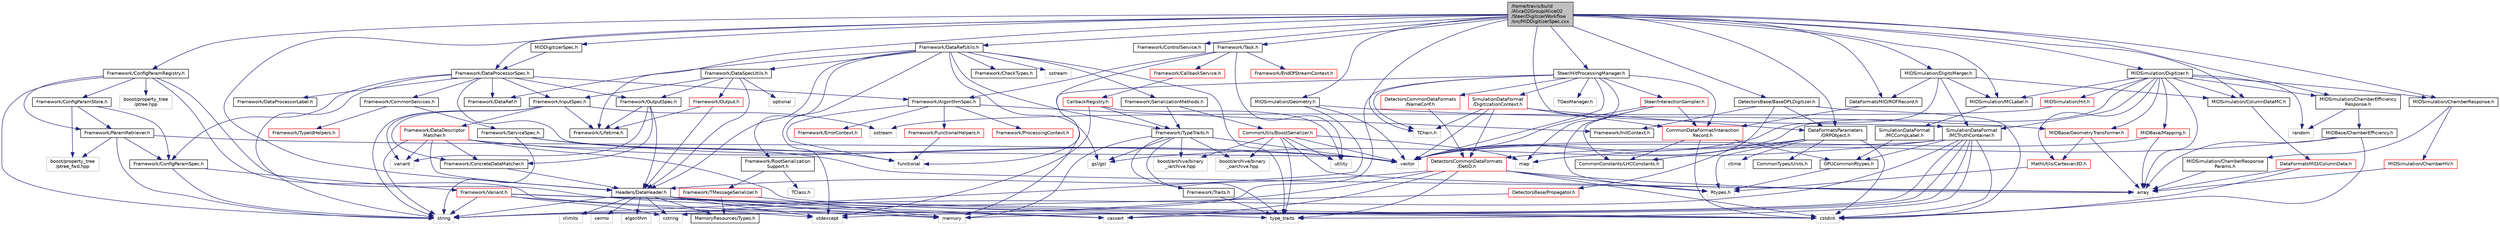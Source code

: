 digraph "/home/travis/build/AliceO2Group/AliceO2/Steer/DigitizerWorkflow/src/MIDDigitizerSpec.cxx"
{
 // INTERACTIVE_SVG=YES
  bgcolor="transparent";
  edge [fontname="Helvetica",fontsize="10",labelfontname="Helvetica",labelfontsize="10"];
  node [fontname="Helvetica",fontsize="10",shape=record];
  Node0 [label="/home/travis/build\l/AliceO2Group/AliceO2\l/Steer/DigitizerWorkflow\l/src/MIDDigitizerSpec.cxx",height=0.2,width=0.4,color="black", fillcolor="grey75", style="filled", fontcolor="black"];
  Node0 -> Node1 [color="midnightblue",fontsize="10",style="solid",fontname="Helvetica"];
  Node1 [label="MIDDigitizerSpec.h",height=0.2,width=0.4,color="black",URL="$d5/d91/MIDDigitizerSpec_8h.html"];
  Node1 -> Node2 [color="midnightblue",fontsize="10",style="solid",fontname="Helvetica"];
  Node2 [label="Framework/DataProcessorSpec.h",height=0.2,width=0.4,color="black",URL="$d0/df4/DataProcessorSpec_8h.html"];
  Node2 -> Node3 [color="midnightblue",fontsize="10",style="solid",fontname="Helvetica"];
  Node3 [label="Framework/AlgorithmSpec.h",height=0.2,width=0.4,color="black",URL="$d0/d14/AlgorithmSpec_8h.html"];
  Node3 -> Node4 [color="midnightblue",fontsize="10",style="solid",fontname="Helvetica"];
  Node4 [label="Framework/ProcessingContext.h",height=0.2,width=0.4,color="red",URL="$de/d6a/ProcessingContext_8h.html"];
  Node3 -> Node108 [color="midnightblue",fontsize="10",style="solid",fontname="Helvetica"];
  Node108 [label="Framework/ErrorContext.h",height=0.2,width=0.4,color="red",URL="$d7/dad/ErrorContext_8h.html"];
  Node3 -> Node109 [color="midnightblue",fontsize="10",style="solid",fontname="Helvetica"];
  Node109 [label="Framework/InitContext.h",height=0.2,width=0.4,color="black",URL="$d4/d2b/InitContext_8h.html"];
  Node3 -> Node110 [color="midnightblue",fontsize="10",style="solid",fontname="Helvetica"];
  Node110 [label="Framework/FunctionalHelpers.h",height=0.2,width=0.4,color="red",URL="$de/d9b/FunctionalHelpers_8h.html"];
  Node110 -> Node83 [color="midnightblue",fontsize="10",style="solid",fontname="Helvetica"];
  Node83 [label="functional",height=0.2,width=0.4,color="grey75"];
  Node3 -> Node83 [color="midnightblue",fontsize="10",style="solid",fontname="Helvetica"];
  Node2 -> Node112 [color="midnightblue",fontsize="10",style="solid",fontname="Helvetica"];
  Node112 [label="Framework/ConfigParamSpec.h",height=0.2,width=0.4,color="black",URL="$d0/d1c/ConfigParamSpec_8h.html"];
  Node112 -> Node113 [color="midnightblue",fontsize="10",style="solid",fontname="Helvetica"];
  Node113 [label="Framework/Variant.h",height=0.2,width=0.4,color="red",URL="$de/d56/Variant_8h.html"];
  Node113 -> Node23 [color="midnightblue",fontsize="10",style="solid",fontname="Helvetica"];
  Node23 [label="type_traits",height=0.2,width=0.4,color="grey75"];
  Node113 -> Node48 [color="midnightblue",fontsize="10",style="solid",fontname="Helvetica"];
  Node48 [label="cstring",height=0.2,width=0.4,color="grey75"];
  Node113 -> Node46 [color="midnightblue",fontsize="10",style="solid",fontname="Helvetica"];
  Node46 [label="cstdint",height=0.2,width=0.4,color="grey75"];
  Node113 -> Node50 [color="midnightblue",fontsize="10",style="solid",fontname="Helvetica"];
  Node50 [label="stdexcept",height=0.2,width=0.4,color="grey75"];
  Node113 -> Node51 [color="midnightblue",fontsize="10",style="solid",fontname="Helvetica"];
  Node51 [label="string",height=0.2,width=0.4,color="grey75"];
  Node112 -> Node51 [color="midnightblue",fontsize="10",style="solid",fontname="Helvetica"];
  Node2 -> Node116 [color="midnightblue",fontsize="10",style="solid",fontname="Helvetica"];
  Node116 [label="Framework/DataProcessorLabel.h",height=0.2,width=0.4,color="black",URL="$d1/df2/DataProcessorLabel_8h.html"];
  Node2 -> Node6 [color="midnightblue",fontsize="10",style="solid",fontname="Helvetica"];
  Node6 [label="Framework/DataRef.h",height=0.2,width=0.4,color="black",URL="$d5/dfb/DataRef_8h.html"];
  Node2 -> Node57 [color="midnightblue",fontsize="10",style="solid",fontname="Helvetica"];
  Node57 [label="Framework/InputSpec.h",height=0.2,width=0.4,color="black",URL="$d5/d3f/InputSpec_8h.html"];
  Node57 -> Node54 [color="midnightblue",fontsize="10",style="solid",fontname="Helvetica"];
  Node54 [label="Framework/Lifetime.h",height=0.2,width=0.4,color="black",URL="$dc/dca/Lifetime_8h.html"];
  Node57 -> Node55 [color="midnightblue",fontsize="10",style="solid",fontname="Helvetica"];
  Node55 [label="Framework/ConcreteDataMatcher.h",height=0.2,width=0.4,color="black",URL="$d0/d1b/ConcreteDataMatcher_8h.html"];
  Node55 -> Node45 [color="midnightblue",fontsize="10",style="solid",fontname="Helvetica"];
  Node45 [label="Headers/DataHeader.h",height=0.2,width=0.4,color="black",URL="$dc/dcd/DataHeader_8h.html"];
  Node45 -> Node46 [color="midnightblue",fontsize="10",style="solid",fontname="Helvetica"];
  Node45 -> Node17 [color="midnightblue",fontsize="10",style="solid",fontname="Helvetica"];
  Node17 [label="memory",height=0.2,width=0.4,color="grey75"];
  Node45 -> Node47 [color="midnightblue",fontsize="10",style="solid",fontname="Helvetica"];
  Node47 [label="cassert",height=0.2,width=0.4,color="grey75"];
  Node45 -> Node48 [color="midnightblue",fontsize="10",style="solid",fontname="Helvetica"];
  Node45 -> Node49 [color="midnightblue",fontsize="10",style="solid",fontname="Helvetica"];
  Node49 [label="algorithm",height=0.2,width=0.4,color="grey75"];
  Node45 -> Node50 [color="midnightblue",fontsize="10",style="solid",fontname="Helvetica"];
  Node45 -> Node51 [color="midnightblue",fontsize="10",style="solid",fontname="Helvetica"];
  Node45 -> Node52 [color="midnightblue",fontsize="10",style="solid",fontname="Helvetica"];
  Node52 [label="climits",height=0.2,width=0.4,color="grey75"];
  Node45 -> Node19 [color="midnightblue",fontsize="10",style="solid",fontname="Helvetica"];
  Node19 [label="MemoryResources/Types.h",height=0.2,width=0.4,color="black",URL="$d7/df8/Types_8h.html"];
  Node45 -> Node53 [color="midnightblue",fontsize="10",style="solid",fontname="Helvetica"];
  Node53 [label="cerrno",height=0.2,width=0.4,color="grey75"];
  Node57 -> Node58 [color="midnightblue",fontsize="10",style="solid",fontname="Helvetica"];
  Node58 [label="Framework/DataDescriptor\lMatcher.h",height=0.2,width=0.4,color="red",URL="$d3/da3/DataDescriptorMatcher_8h.html"];
  Node58 -> Node55 [color="midnightblue",fontsize="10",style="solid",fontname="Helvetica"];
  Node58 -> Node45 [color="midnightblue",fontsize="10",style="solid",fontname="Helvetica"];
  Node58 -> Node31 [color="midnightblue",fontsize="10",style="solid",fontname="Helvetica"];
  Node31 [label="array",height=0.2,width=0.4,color="grey75"];
  Node58 -> Node46 [color="midnightblue",fontsize="10",style="solid",fontname="Helvetica"];
  Node58 -> Node51 [color="midnightblue",fontsize="10",style="solid",fontname="Helvetica"];
  Node58 -> Node56 [color="midnightblue",fontsize="10",style="solid",fontname="Helvetica"];
  Node56 [label="variant",height=0.2,width=0.4,color="grey75"];
  Node58 -> Node24 [color="midnightblue",fontsize="10",style="solid",fontname="Helvetica"];
  Node24 [label="vector",height=0.2,width=0.4,color="grey75"];
  Node57 -> Node51 [color="midnightblue",fontsize="10",style="solid",fontname="Helvetica"];
  Node57 -> Node75 [color="midnightblue",fontsize="10",style="solid",fontname="Helvetica"];
  Node75 [label="ostream",height=0.2,width=0.4,color="grey75"];
  Node57 -> Node56 [color="midnightblue",fontsize="10",style="solid",fontname="Helvetica"];
  Node2 -> Node44 [color="midnightblue",fontsize="10",style="solid",fontname="Helvetica"];
  Node44 [label="Framework/OutputSpec.h",height=0.2,width=0.4,color="black",URL="$db/d2d/OutputSpec_8h.html"];
  Node44 -> Node45 [color="midnightblue",fontsize="10",style="solid",fontname="Helvetica"];
  Node44 -> Node54 [color="midnightblue",fontsize="10",style="solid",fontname="Helvetica"];
  Node44 -> Node55 [color="midnightblue",fontsize="10",style="solid",fontname="Helvetica"];
  Node44 -> Node56 [color="midnightblue",fontsize="10",style="solid",fontname="Helvetica"];
  Node2 -> Node117 [color="midnightblue",fontsize="10",style="solid",fontname="Helvetica"];
  Node117 [label="Framework/CommonServices.h",height=0.2,width=0.4,color="black",URL="$d8/d02/CommonServices_8h.html"];
  Node117 -> Node118 [color="midnightblue",fontsize="10",style="solid",fontname="Helvetica"];
  Node118 [label="Framework/ServiceSpec.h",height=0.2,width=0.4,color="black",URL="$d4/d61/ServiceSpec_8h.html"];
  Node118 -> Node83 [color="midnightblue",fontsize="10",style="solid",fontname="Helvetica"];
  Node118 -> Node51 [color="midnightblue",fontsize="10",style="solid",fontname="Helvetica"];
  Node118 -> Node24 [color="midnightblue",fontsize="10",style="solid",fontname="Helvetica"];
  Node117 -> Node104 [color="midnightblue",fontsize="10",style="solid",fontname="Helvetica"];
  Node104 [label="Framework/TypeIdHelpers.h",height=0.2,width=0.4,color="red",URL="$d2/d9a/TypeIdHelpers_8h.html"];
  Node2 -> Node51 [color="midnightblue",fontsize="10",style="solid",fontname="Helvetica"];
  Node2 -> Node24 [color="midnightblue",fontsize="10",style="solid",fontname="Helvetica"];
  Node0 -> Node119 [color="midnightblue",fontsize="10",style="solid",fontname="Helvetica"];
  Node119 [label="TChain.h",height=0.2,width=0.4,color="grey75"];
  Node0 -> Node120 [color="midnightblue",fontsize="10",style="solid",fontname="Helvetica"];
  Node120 [label="Framework/ConfigParamRegistry.h",height=0.2,width=0.4,color="black",URL="$de/dc6/ConfigParamRegistry_8h.html"];
  Node120 -> Node121 [color="midnightblue",fontsize="10",style="solid",fontname="Helvetica"];
  Node121 [label="Framework/ParamRetriever.h",height=0.2,width=0.4,color="black",URL="$df/d72/ParamRetriever_8h.html"];
  Node121 -> Node112 [color="midnightblue",fontsize="10",style="solid",fontname="Helvetica"];
  Node121 -> Node122 [color="midnightblue",fontsize="10",style="solid",fontname="Helvetica"];
  Node122 [label="boost/property_tree\l/ptree_fwd.hpp",height=0.2,width=0.4,color="grey75"];
  Node121 -> Node51 [color="midnightblue",fontsize="10",style="solid",fontname="Helvetica"];
  Node121 -> Node24 [color="midnightblue",fontsize="10",style="solid",fontname="Helvetica"];
  Node120 -> Node123 [color="midnightblue",fontsize="10",style="solid",fontname="Helvetica"];
  Node123 [label="Framework/ConfigParamStore.h",height=0.2,width=0.4,color="black",URL="$dd/daf/ConfigParamStore_8h.html"];
  Node123 -> Node121 [color="midnightblue",fontsize="10",style="solid",fontname="Helvetica"];
  Node123 -> Node112 [color="midnightblue",fontsize="10",style="solid",fontname="Helvetica"];
  Node123 -> Node122 [color="midnightblue",fontsize="10",style="solid",fontname="Helvetica"];
  Node120 -> Node124 [color="midnightblue",fontsize="10",style="solid",fontname="Helvetica"];
  Node124 [label="boost/property_tree\l/ptree.hpp",height=0.2,width=0.4,color="grey75"];
  Node120 -> Node17 [color="midnightblue",fontsize="10",style="solid",fontname="Helvetica"];
  Node120 -> Node51 [color="midnightblue",fontsize="10",style="solid",fontname="Helvetica"];
  Node120 -> Node47 [color="midnightblue",fontsize="10",style="solid",fontname="Helvetica"];
  Node0 -> Node125 [color="midnightblue",fontsize="10",style="solid",fontname="Helvetica"];
  Node125 [label="Framework/ControlService.h",height=0.2,width=0.4,color="black",URL="$d2/d43/ControlService_8h.html"];
  Node0 -> Node2 [color="midnightblue",fontsize="10",style="solid",fontname="Helvetica"];
  Node0 -> Node7 [color="midnightblue",fontsize="10",style="solid",fontname="Helvetica"];
  Node7 [label="Framework/DataRefUtils.h",height=0.2,width=0.4,color="black",URL="$d5/db8/DataRefUtils_8h.html"];
  Node7 -> Node6 [color="midnightblue",fontsize="10",style="solid",fontname="Helvetica"];
  Node7 -> Node8 [color="midnightblue",fontsize="10",style="solid",fontname="Helvetica"];
  Node8 [label="Framework/RootSerialization\lSupport.h",height=0.2,width=0.4,color="black",URL="$db/dff/RootSerializationSupport_8h.html"];
  Node8 -> Node9 [color="midnightblue",fontsize="10",style="solid",fontname="Helvetica"];
  Node9 [label="Framework/TMessageSerializer.h",height=0.2,width=0.4,color="red",URL="$d8/d3c/TMessageSerializer_8h.html"];
  Node9 -> Node17 [color="midnightblue",fontsize="10",style="solid",fontname="Helvetica"];
  Node9 -> Node19 [color="midnightblue",fontsize="10",style="solid",fontname="Helvetica"];
  Node8 -> Node20 [color="midnightblue",fontsize="10",style="solid",fontname="Helvetica"];
  Node20 [label="TClass.h",height=0.2,width=0.4,color="grey75"];
  Node7 -> Node21 [color="midnightblue",fontsize="10",style="solid",fontname="Helvetica"];
  Node21 [label="Framework/SerializationMethods.h",height=0.2,width=0.4,color="black",URL="$d1/d53/SerializationMethods_8h.html",tooltip="Type wrappers for enfording a specific serialization method. "];
  Node21 -> Node22 [color="midnightblue",fontsize="10",style="solid",fontname="Helvetica"];
  Node22 [label="Framework/TypeTraits.h",height=0.2,width=0.4,color="black",URL="$d0/d95/TypeTraits_8h.html"];
  Node22 -> Node23 [color="midnightblue",fontsize="10",style="solid",fontname="Helvetica"];
  Node22 -> Node24 [color="midnightblue",fontsize="10",style="solid",fontname="Helvetica"];
  Node22 -> Node17 [color="midnightblue",fontsize="10",style="solid",fontname="Helvetica"];
  Node22 -> Node25 [color="midnightblue",fontsize="10",style="solid",fontname="Helvetica"];
  Node25 [label="Framework/Traits.h",height=0.2,width=0.4,color="black",URL="$db/d31/Traits_8h.html"];
  Node25 -> Node23 [color="midnightblue",fontsize="10",style="solid",fontname="Helvetica"];
  Node22 -> Node26 [color="midnightblue",fontsize="10",style="solid",fontname="Helvetica"];
  Node26 [label="boost/archive/binary\l_iarchive.hpp",height=0.2,width=0.4,color="grey75"];
  Node22 -> Node27 [color="midnightblue",fontsize="10",style="solid",fontname="Helvetica"];
  Node27 [label="boost/archive/binary\l_oarchive.hpp",height=0.2,width=0.4,color="grey75"];
  Node22 -> Node28 [color="midnightblue",fontsize="10",style="solid",fontname="Helvetica"];
  Node28 [label="gsl/gsl",height=0.2,width=0.4,color="grey75"];
  Node21 -> Node29 [color="midnightblue",fontsize="10",style="solid",fontname="Helvetica"];
  Node29 [label="CommonUtils/BoostSerializer.h",height=0.2,width=0.4,color="red",URL="$d7/d91/BoostSerializer_8h.html",tooltip="Templatised boost serializer/deserializer for containers and base types. "];
  Node29 -> Node30 [color="midnightblue",fontsize="10",style="solid",fontname="Helvetica"];
  Node30 [label="utility",height=0.2,width=0.4,color="grey75"];
  Node29 -> Node23 [color="midnightblue",fontsize="10",style="solid",fontname="Helvetica"];
  Node29 -> Node31 [color="midnightblue",fontsize="10",style="solid",fontname="Helvetica"];
  Node29 -> Node24 [color="midnightblue",fontsize="10",style="solid",fontname="Helvetica"];
  Node29 -> Node33 [color="midnightblue",fontsize="10",style="solid",fontname="Helvetica"];
  Node33 [label="map",height=0.2,width=0.4,color="grey75"];
  Node29 -> Node26 [color="midnightblue",fontsize="10",style="solid",fontname="Helvetica"];
  Node29 -> Node27 [color="midnightblue",fontsize="10",style="solid",fontname="Helvetica"];
  Node7 -> Node43 [color="midnightblue",fontsize="10",style="solid",fontname="Helvetica"];
  Node43 [label="Framework/DataSpecUtils.h",height=0.2,width=0.4,color="black",URL="$d6/d68/DataSpecUtils_8h.html"];
  Node43 -> Node44 [color="midnightblue",fontsize="10",style="solid",fontname="Helvetica"];
  Node43 -> Node57 [color="midnightblue",fontsize="10",style="solid",fontname="Helvetica"];
  Node43 -> Node45 [color="midnightblue",fontsize="10",style="solid",fontname="Helvetica"];
  Node43 -> Node76 [color="midnightblue",fontsize="10",style="solid",fontname="Helvetica"];
  Node76 [label="Framework/Output.h",height=0.2,width=0.4,color="red",URL="$d3/ddf/Output_8h.html"];
  Node76 -> Node45 [color="midnightblue",fontsize="10",style="solid",fontname="Helvetica"];
  Node76 -> Node54 [color="midnightblue",fontsize="10",style="solid",fontname="Helvetica"];
  Node43 -> Node77 [color="midnightblue",fontsize="10",style="solid",fontname="Helvetica"];
  Node77 [label="optional",height=0.2,width=0.4,color="grey75"];
  Node7 -> Node22 [color="midnightblue",fontsize="10",style="solid",fontname="Helvetica"];
  Node7 -> Node45 [color="midnightblue",fontsize="10",style="solid",fontname="Helvetica"];
  Node7 -> Node78 [color="midnightblue",fontsize="10",style="solid",fontname="Helvetica"];
  Node78 [label="Framework/CheckTypes.h",height=0.2,width=0.4,color="black",URL="$d1/d00/CheckTypes_8h.html"];
  Node7 -> Node28 [color="midnightblue",fontsize="10",style="solid",fontname="Helvetica"];
  Node7 -> Node50 [color="midnightblue",fontsize="10",style="solid",fontname="Helvetica"];
  Node7 -> Node79 [color="midnightblue",fontsize="10",style="solid",fontname="Helvetica"];
  Node79 [label="sstream",height=0.2,width=0.4,color="grey75"];
  Node7 -> Node23 [color="midnightblue",fontsize="10",style="solid",fontname="Helvetica"];
  Node0 -> Node54 [color="midnightblue",fontsize="10",style="solid",fontname="Helvetica"];
  Node0 -> Node126 [color="midnightblue",fontsize="10",style="solid",fontname="Helvetica"];
  Node126 [label="Framework/Task.h",height=0.2,width=0.4,color="black",URL="$df/d4f/Task_8h.html"];
  Node126 -> Node3 [color="midnightblue",fontsize="10",style="solid",fontname="Helvetica"];
  Node126 -> Node127 [color="midnightblue",fontsize="10",style="solid",fontname="Helvetica"];
  Node127 [label="Framework/CallbackService.h",height=0.2,width=0.4,color="red",URL="$d9/d7f/CallbackService_8h.html"];
  Node127 -> Node128 [color="midnightblue",fontsize="10",style="solid",fontname="Helvetica"];
  Node128 [label="CallbackRegistry.h",height=0.2,width=0.4,color="red",URL="$d7/d3e/CallbackRegistry_8h.html",tooltip="A generic registry for callbacks. "];
  Node128 -> Node22 [color="midnightblue",fontsize="10",style="solid",fontname="Helvetica"];
  Node128 -> Node50 [color="midnightblue",fontsize="10",style="solid",fontname="Helvetica"];
  Node128 -> Node30 [color="midnightblue",fontsize="10",style="solid",fontname="Helvetica"];
  Node126 -> Node130 [color="midnightblue",fontsize="10",style="solid",fontname="Helvetica"];
  Node130 [label="Framework/EndOfStreamContext.h",height=0.2,width=0.4,color="red",URL="$d0/d77/EndOfStreamContext_8h.html"];
  Node126 -> Node30 [color="midnightblue",fontsize="10",style="solid",fontname="Helvetica"];
  Node126 -> Node17 [color="midnightblue",fontsize="10",style="solid",fontname="Helvetica"];
  Node0 -> Node45 [color="midnightblue",fontsize="10",style="solid",fontname="Helvetica"];
  Node0 -> Node131 [color="midnightblue",fontsize="10",style="solid",fontname="Helvetica"];
  Node131 [label="Steer/HitProcessingManager.h",height=0.2,width=0.4,color="black",URL="$dd/d40/HitProcessingManager_8h.html"];
  Node131 -> Node132 [color="midnightblue",fontsize="10",style="solid",fontname="Helvetica"];
  Node132 [label="CommonDataFormat/Interaction\lRecord.h",height=0.2,width=0.4,color="red",URL="$d9/d80/InteractionRecord_8h.html"];
  Node132 -> Node133 [color="midnightblue",fontsize="10",style="solid",fontname="Helvetica"];
  Node133 [label="GPUCommonRtypes.h",height=0.2,width=0.4,color="black",URL="$d2/d45/GPUCommonRtypes_8h.html"];
  Node133 -> Node134 [color="midnightblue",fontsize="10",style="solid",fontname="Helvetica"];
  Node134 [label="Rtypes.h",height=0.2,width=0.4,color="grey75"];
  Node132 -> Node46 [color="midnightblue",fontsize="10",style="solid",fontname="Helvetica"];
  Node132 -> Node136 [color="midnightblue",fontsize="10",style="solid",fontname="Helvetica"];
  Node136 [label="CommonConstants/LHCConstants.h",height=0.2,width=0.4,color="black",URL="$d4/dc6/LHCConstants_8h.html",tooltip="Header to collect LHC related constants. "];
  Node131 -> Node137 [color="midnightblue",fontsize="10",style="solid",fontname="Helvetica"];
  Node137 [label="SimulationDataFormat\l/DigitizationContext.h",height=0.2,width=0.4,color="red",URL="$d1/def/DigitizationContext_8h.html"];
  Node137 -> Node24 [color="midnightblue",fontsize="10",style="solid",fontname="Helvetica"];
  Node137 -> Node119 [color="midnightblue",fontsize="10",style="solid",fontname="Helvetica"];
  Node137 -> Node132 [color="midnightblue",fontsize="10",style="solid",fontname="Helvetica"];
  Node137 -> Node141 [color="midnightblue",fontsize="10",style="solid",fontname="Helvetica"];
  Node141 [label="DetectorsCommonDataFormats\l/DetID.h",height=0.2,width=0.4,color="red",URL="$d6/d31/DetID_8h.html"];
  Node141 -> Node134 [color="midnightblue",fontsize="10",style="solid",fontname="Helvetica"];
  Node141 -> Node31 [color="midnightblue",fontsize="10",style="solid",fontname="Helvetica"];
  Node141 -> Node47 [color="midnightblue",fontsize="10",style="solid",fontname="Helvetica"];
  Node141 -> Node46 [color="midnightblue",fontsize="10",style="solid",fontname="Helvetica"];
  Node141 -> Node51 [color="midnightblue",fontsize="10",style="solid",fontname="Helvetica"];
  Node141 -> Node23 [color="midnightblue",fontsize="10",style="solid",fontname="Helvetica"];
  Node141 -> Node45 [color="midnightblue",fontsize="10",style="solid",fontname="Helvetica"];
  Node137 -> Node148 [color="midnightblue",fontsize="10",style="solid",fontname="Helvetica"];
  Node148 [label="DataFormatsParameters\l/GRPObject.h",height=0.2,width=0.4,color="black",URL="$de/d28/GRPObject_8h.html",tooltip="Header of the General Run Parameters object. "];
  Node148 -> Node134 [color="midnightblue",fontsize="10",style="solid",fontname="Helvetica"];
  Node148 -> Node46 [color="midnightblue",fontsize="10",style="solid",fontname="Helvetica"];
  Node148 -> Node149 [color="midnightblue",fontsize="10",style="solid",fontname="Helvetica"];
  Node149 [label="ctime",height=0.2,width=0.4,color="grey75"];
  Node148 -> Node136 [color="midnightblue",fontsize="10",style="solid",fontname="Helvetica"];
  Node148 -> Node150 [color="midnightblue",fontsize="10",style="solid",fontname="Helvetica"];
  Node150 [label="CommonTypes/Units.h",height=0.2,width=0.4,color="black",URL="$da/d58/Units_8h.html",tooltip="Header to collect definitions for different units. "];
  Node148 -> Node141 [color="midnightblue",fontsize="10",style="solid",fontname="Helvetica"];
  Node131 -> Node152 [color="midnightblue",fontsize="10",style="solid",fontname="Helvetica"];
  Node152 [label="Steer/InteractionSampler.h",height=0.2,width=0.4,color="red",URL="$df/dff/InteractionSampler_8h.html"];
  Node152 -> Node134 [color="midnightblue",fontsize="10",style="solid",fontname="Helvetica"];
  Node152 -> Node24 [color="midnightblue",fontsize="10",style="solid",fontname="Helvetica"];
  Node152 -> Node132 [color="midnightblue",fontsize="10",style="solid",fontname="Helvetica"];
  Node152 -> Node136 [color="midnightblue",fontsize="10",style="solid",fontname="Helvetica"];
  Node131 -> Node158 [color="midnightblue",fontsize="10",style="solid",fontname="Helvetica"];
  Node158 [label="DetectorsCommonDataFormats\l/NameConf.h",height=0.2,width=0.4,color="red",URL="$d7/d61/NameConf_8h.html",tooltip="Definition of the Names Generator class. "];
  Node158 -> Node141 [color="midnightblue",fontsize="10",style="solid",fontname="Helvetica"];
  Node131 -> Node160 [color="midnightblue",fontsize="10",style="solid",fontname="Helvetica"];
  Node160 [label="TGeoManager.h",height=0.2,width=0.4,color="grey75"];
  Node131 -> Node51 [color="midnightblue",fontsize="10",style="solid",fontname="Helvetica"];
  Node131 -> Node24 [color="midnightblue",fontsize="10",style="solid",fontname="Helvetica"];
  Node131 -> Node33 [color="midnightblue",fontsize="10",style="solid",fontname="Helvetica"];
  Node131 -> Node83 [color="midnightblue",fontsize="10",style="solid",fontname="Helvetica"];
  Node131 -> Node119 [color="midnightblue",fontsize="10",style="solid",fontname="Helvetica"];
  Node0 -> Node161 [color="midnightblue",fontsize="10",style="solid",fontname="Helvetica"];
  Node161 [label="DetectorsBase/BaseDPLDigitizer.h",height=0.2,width=0.4,color="black",URL="$dd/d36/BaseDPLDigitizer_8h.html",tooltip="Definition of the base digitizer task class. "];
  Node161 -> Node109 [color="midnightblue",fontsize="10",style="solid",fontname="Helvetica"];
  Node161 -> Node162 [color="midnightblue",fontsize="10",style="solid",fontname="Helvetica"];
  Node162 [label="DetectorsBase/Propagator.h",height=0.2,width=0.4,color="red",URL="$d2/df9/Propagator_8h.html"];
  Node162 -> Node51 [color="midnightblue",fontsize="10",style="solid",fontname="Helvetica"];
  Node161 -> Node148 [color="midnightblue",fontsize="10",style="solid",fontname="Helvetica"];
  Node161 -> Node46 [color="midnightblue",fontsize="10",style="solid",fontname="Helvetica"];
  Node0 -> Node192 [color="midnightblue",fontsize="10",style="solid",fontname="Helvetica"];
  Node192 [label="SimulationDataFormat\l/MCTruthContainer.h",height=0.2,width=0.4,color="black",URL="$db/d14/MCTruthContainer_8h.html",tooltip="Definition of a container to keep Monte Carlo truth external to simulation objects. "];
  Node192 -> Node133 [color="midnightblue",fontsize="10",style="solid",fontname="Helvetica"];
  Node192 -> Node46 [color="midnightblue",fontsize="10",style="solid",fontname="Helvetica"];
  Node192 -> Node47 [color="midnightblue",fontsize="10",style="solid",fontname="Helvetica"];
  Node192 -> Node50 [color="midnightblue",fontsize="10",style="solid",fontname="Helvetica"];
  Node192 -> Node28 [color="midnightblue",fontsize="10",style="solid",fontname="Helvetica"];
  Node192 -> Node23 [color="midnightblue",fontsize="10",style="solid",fontname="Helvetica"];
  Node192 -> Node48 [color="midnightblue",fontsize="10",style="solid",fontname="Helvetica"];
  Node192 -> Node17 [color="midnightblue",fontsize="10",style="solid",fontname="Helvetica"];
  Node192 -> Node24 [color="midnightblue",fontsize="10",style="solid",fontname="Helvetica"];
  Node0 -> Node148 [color="midnightblue",fontsize="10",style="solid",fontname="Helvetica"];
  Node0 -> Node193 [color="midnightblue",fontsize="10",style="solid",fontname="Helvetica"];
  Node193 [label="DataFormatsMID/ROFRecord.h",height=0.2,width=0.4,color="black",URL="$d2/df9/MUON_2MID_2include_2DataFormatsMID_2ROFRecord_8h.html",tooltip="Definition of the MID event record. "];
  Node193 -> Node132 [color="midnightblue",fontsize="10",style="solid",fontname="Helvetica"];
  Node0 -> Node194 [color="midnightblue",fontsize="10",style="solid",fontname="Helvetica"];
  Node194 [label="MIDSimulation/ColumnDataMC.h",height=0.2,width=0.4,color="black",URL="$d0/d00/ColumnDataMC_8h.html",tooltip="Strip pattern (aka digits) for simulations. "];
  Node194 -> Node195 [color="midnightblue",fontsize="10",style="solid",fontname="Helvetica"];
  Node195 [label="DataFormatsMID/ColumnData.h",height=0.2,width=0.4,color="red",URL="$d3/d53/ColumnData_8h.html",tooltip="Strip pattern (aka digits) "];
  Node195 -> Node46 [color="midnightblue",fontsize="10",style="solid",fontname="Helvetica"];
  Node195 -> Node31 [color="midnightblue",fontsize="10",style="solid",fontname="Helvetica"];
  Node0 -> Node196 [color="midnightblue",fontsize="10",style="solid",fontname="Helvetica"];
  Node196 [label="MIDSimulation/Digitizer.h",height=0.2,width=0.4,color="black",URL="$da/de1/MUON_2MID_2Simulation_2include_2MIDSimulation_2Digitizer_8h.html",tooltip="Digitizer for MID. "];
  Node196 -> Node197 [color="midnightblue",fontsize="10",style="solid",fontname="Helvetica"];
  Node197 [label="random",height=0.2,width=0.4,color="grey75"];
  Node196 -> Node24 [color="midnightblue",fontsize="10",style="solid",fontname="Helvetica"];
  Node196 -> Node31 [color="midnightblue",fontsize="10",style="solid",fontname="Helvetica"];
  Node196 -> Node173 [color="midnightblue",fontsize="10",style="solid",fontname="Helvetica"];
  Node173 [label="MathUtils/Cartesian3D.h",height=0.2,width=0.4,color="red",URL="$dd/d76/Cartesian3D_8h.html"];
  Node173 -> Node134 [color="midnightblue",fontsize="10",style="solid",fontname="Helvetica"];
  Node196 -> Node192 [color="midnightblue",fontsize="10",style="solid",fontname="Helvetica"];
  Node196 -> Node198 [color="midnightblue",fontsize="10",style="solid",fontname="Helvetica"];
  Node198 [label="MIDBase/Mapping.h",height=0.2,width=0.4,color="red",URL="$d2/d0e/Mapping_8h.html",tooltip="Mapping for MID. "];
  Node198 -> Node31 [color="midnightblue",fontsize="10",style="solid",fontname="Helvetica"];
  Node198 -> Node24 [color="midnightblue",fontsize="10",style="solid",fontname="Helvetica"];
  Node196 -> Node200 [color="midnightblue",fontsize="10",style="solid",fontname="Helvetica"];
  Node200 [label="MIDBase/GeometryTransformer.h",height=0.2,width=0.4,color="red",URL="$de/d0c/GeometryTransformer_8h.html",tooltip="Geometry transformer for MID. "];
  Node200 -> Node31 [color="midnightblue",fontsize="10",style="solid",fontname="Helvetica"];
  Node200 -> Node173 [color="midnightblue",fontsize="10",style="solid",fontname="Helvetica"];
  Node196 -> Node202 [color="midnightblue",fontsize="10",style="solid",fontname="Helvetica"];
  Node202 [label="MIDSimulation/ChamberResponse.h",height=0.2,width=0.4,color="black",URL="$d5/d62/ChamberResponse_8h.html",tooltip="MID RPC response. "];
  Node202 -> Node203 [color="midnightblue",fontsize="10",style="solid",fontname="Helvetica"];
  Node203 [label="MIDSimulation/ChamberResponse\lParams.h",height=0.2,width=0.4,color="black",URL="$d8/d17/ChamberResponseParams_8h.html",tooltip="Parameters for MID RPC response. "];
  Node203 -> Node31 [color="midnightblue",fontsize="10",style="solid",fontname="Helvetica"];
  Node202 -> Node204 [color="midnightblue",fontsize="10",style="solid",fontname="Helvetica"];
  Node204 [label="MIDSimulation/ChamberHV.h",height=0.2,width=0.4,color="red",URL="$d8/d82/ChamberHV_8h.html",tooltip="HV values for MID RPCs. "];
  Node204 -> Node31 [color="midnightblue",fontsize="10",style="solid",fontname="Helvetica"];
  Node196 -> Node205 [color="midnightblue",fontsize="10",style="solid",fontname="Helvetica"];
  Node205 [label="MIDSimulation/ChamberEfficiency\lResponse.h",height=0.2,width=0.4,color="black",URL="$de/d74/ChamberEfficiencyResponse_8h.html",tooltip="MID RPC effciency response. "];
  Node205 -> Node197 [color="midnightblue",fontsize="10",style="solid",fontname="Helvetica"];
  Node205 -> Node206 [color="midnightblue",fontsize="10",style="solid",fontname="Helvetica"];
  Node206 [label="MIDBase/ChamberEfficiency.h",height=0.2,width=0.4,color="black",URL="$d3/dbe/ChamberEfficiency_8h.html",tooltip="Measured values of the RPC efficiency. "];
  Node206 -> Node33 [color="midnightblue",fontsize="10",style="solid",fontname="Helvetica"];
  Node206 -> Node31 [color="midnightblue",fontsize="10",style="solid",fontname="Helvetica"];
  Node206 -> Node46 [color="midnightblue",fontsize="10",style="solid",fontname="Helvetica"];
  Node196 -> Node207 [color="midnightblue",fontsize="10",style="solid",fontname="Helvetica"];
  Node207 [label="MIDSimulation/Hit.h",height=0.2,width=0.4,color="red",URL="$d7/d8d/Detectors_2MUON_2MID_2Simulation_2include_2MIDSimulation_2Hit_8h.html",tooltip="Hit for MID. "];
  Node207 -> Node75 [color="midnightblue",fontsize="10",style="solid",fontname="Helvetica"];
  Node196 -> Node194 [color="midnightblue",fontsize="10",style="solid",fontname="Helvetica"];
  Node196 -> Node213 [color="midnightblue",fontsize="10",style="solid",fontname="Helvetica"];
  Node213 [label="MIDSimulation/MCLabel.h",height=0.2,width=0.4,color="black",URL="$de/da1/Detectors_2MUON_2MID_2Simulation_2include_2MIDSimulation_2MCLabel_8h.html",tooltip="Label for MID. "];
  Node213 -> Node214 [color="midnightblue",fontsize="10",style="solid",fontname="Helvetica"];
  Node214 [label="SimulationDataFormat\l/MCCompLabel.h",height=0.2,width=0.4,color="black",URL="$d7/dcd/MCCompLabel_8h.html"];
  Node214 -> Node133 [color="midnightblue",fontsize="10",style="solid",fontname="Helvetica"];
  Node0 -> Node215 [color="midnightblue",fontsize="10",style="solid",fontname="Helvetica"];
  Node215 [label="MIDSimulation/DigitsMerger.h",height=0.2,width=0.4,color="black",URL="$dc/d92/DigitsMerger_8h.html",tooltip="Digits merger for MID. "];
  Node215 -> Node24 [color="midnightblue",fontsize="10",style="solid",fontname="Helvetica"];
  Node215 -> Node192 [color="midnightblue",fontsize="10",style="solid",fontname="Helvetica"];
  Node215 -> Node193 [color="midnightblue",fontsize="10",style="solid",fontname="Helvetica"];
  Node215 -> Node194 [color="midnightblue",fontsize="10",style="solid",fontname="Helvetica"];
  Node215 -> Node213 [color="midnightblue",fontsize="10",style="solid",fontname="Helvetica"];
  Node0 -> Node202 [color="midnightblue",fontsize="10",style="solid",fontname="Helvetica"];
  Node0 -> Node205 [color="midnightblue",fontsize="10",style="solid",fontname="Helvetica"];
  Node0 -> Node216 [color="midnightblue",fontsize="10",style="solid",fontname="Helvetica"];
  Node216 [label="MIDSimulation/Geometry.h",height=0.2,width=0.4,color="black",URL="$d1/db4/MUON_2MID_2Simulation_2include_2MIDSimulation_2Geometry_8h.html",tooltip="Implementation of the trigger-stations geometry. "];
  Node216 -> Node24 [color="midnightblue",fontsize="10",style="solid",fontname="Helvetica"];
  Node216 -> Node51 [color="midnightblue",fontsize="10",style="solid",fontname="Helvetica"];
  Node216 -> Node200 [color="midnightblue",fontsize="10",style="solid",fontname="Helvetica"];
  Node0 -> Node213 [color="midnightblue",fontsize="10",style="solid",fontname="Helvetica"];
}
